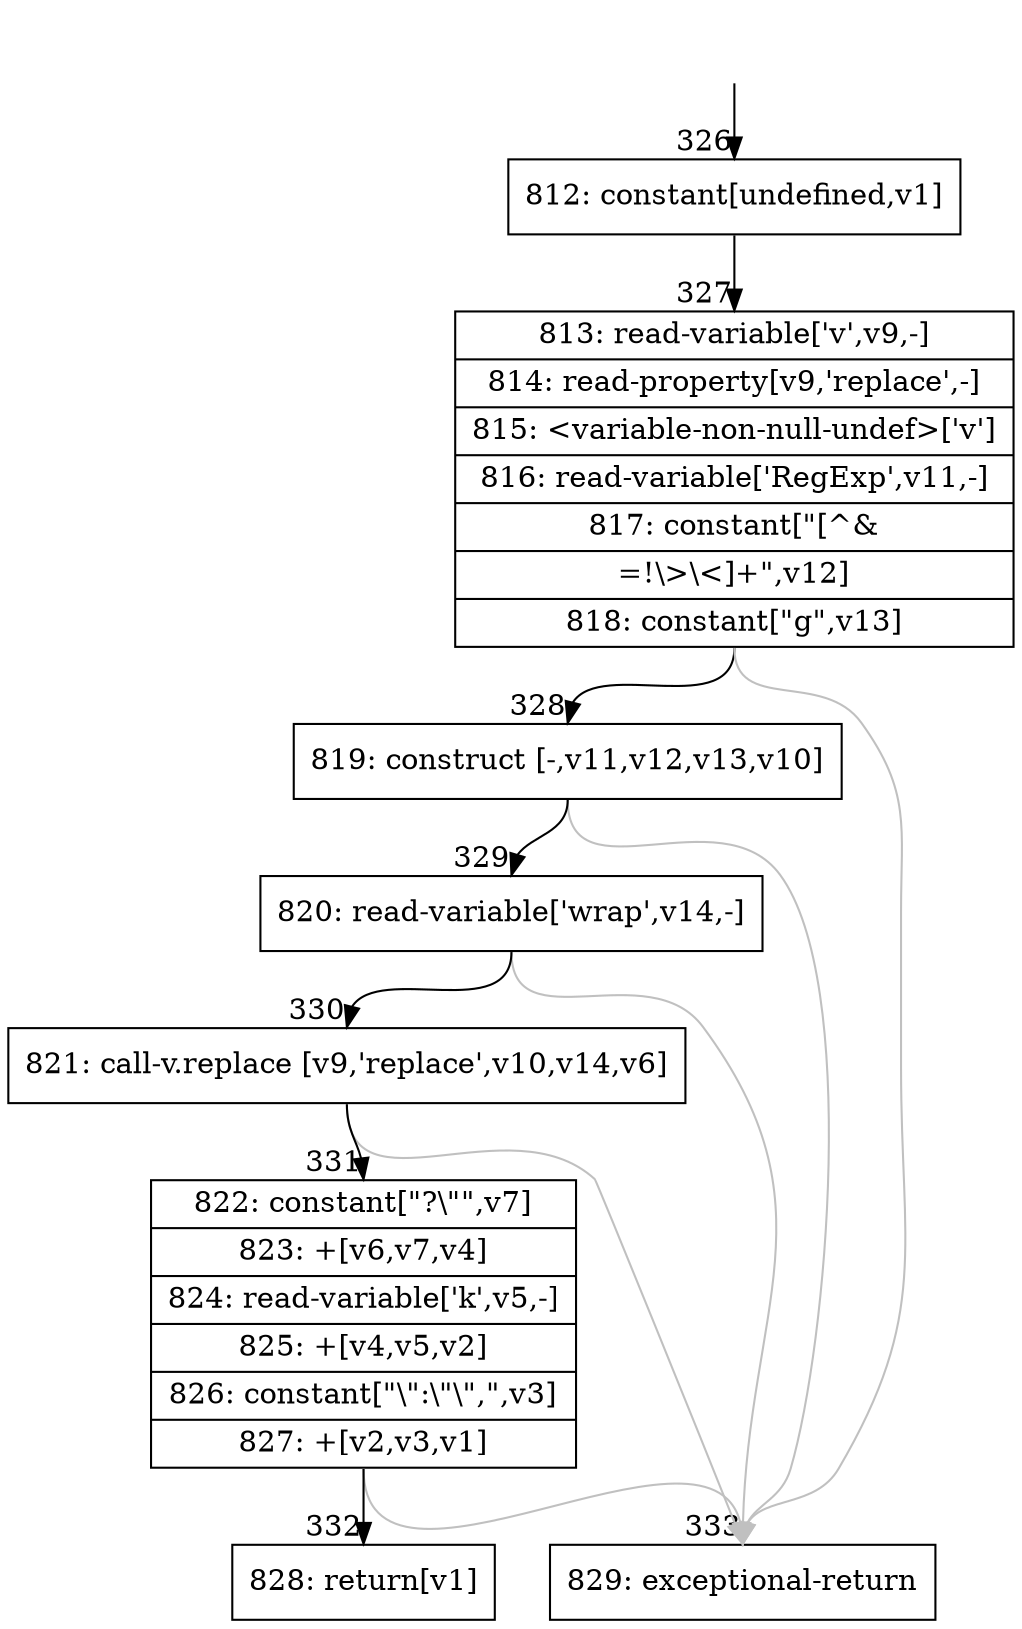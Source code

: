 digraph {
rankdir="TD"
BB_entry34[shape=none,label=""];
BB_entry34 -> BB326 [tailport=s, headport=n, headlabel="    326"]
BB326 [shape=record label="{812: constant[undefined,v1]}" ] 
BB326 -> BB327 [tailport=s, headport=n, headlabel="      327"]
BB327 [shape=record label="{813: read-variable['v',v9,-]|814: read-property[v9,'replace',-]|815: \<variable-non-null-undef\>['v']|816: read-variable['RegExp',v11,-]|817: constant[\"[^&|=!\\\>\\\<]+\",v12]|818: constant[\"g\",v13]}" ] 
BB327 -> BB328 [tailport=s, headport=n, headlabel="      328"]
BB327 -> BB333 [tailport=s, headport=n, color=gray, headlabel="      333"]
BB328 [shape=record label="{819: construct [-,v11,v12,v13,v10]}" ] 
BB328 -> BB329 [tailport=s, headport=n, headlabel="      329"]
BB328 -> BB333 [tailport=s, headport=n, color=gray]
BB329 [shape=record label="{820: read-variable['wrap',v14,-]}" ] 
BB329 -> BB330 [tailport=s, headport=n, headlabel="      330"]
BB329 -> BB333 [tailport=s, headport=n, color=gray]
BB330 [shape=record label="{821: call-v.replace [v9,'replace',v10,v14,v6]}" ] 
BB330 -> BB331 [tailport=s, headport=n, headlabel="      331"]
BB330 -> BB333 [tailport=s, headport=n, color=gray]
BB331 [shape=record label="{822: constant[\"?\\\"\",v7]|823: +[v6,v7,v4]|824: read-variable['k',v5,-]|825: +[v4,v5,v2]|826: constant[\"\\\":\\\"\\\",\",v3]|827: +[v2,v3,v1]}" ] 
BB331 -> BB332 [tailport=s, headport=n, headlabel="      332"]
BB331 -> BB333 [tailport=s, headport=n, color=gray]
BB332 [shape=record label="{828: return[v1]}" ] 
BB333 [shape=record label="{829: exceptional-return}" ] 
//#$~ 340
}
